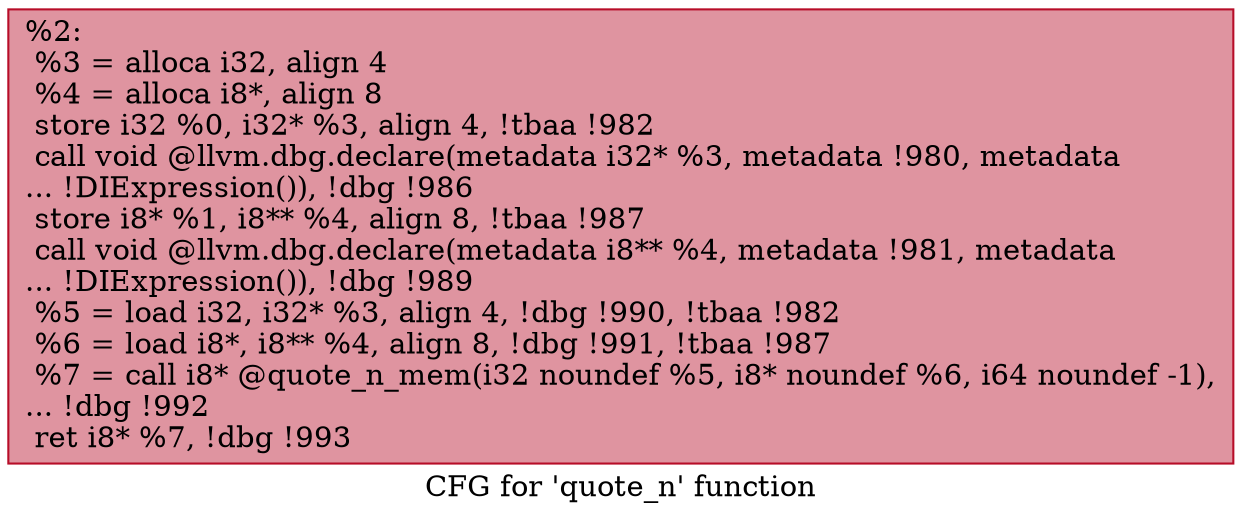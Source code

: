 digraph "CFG for 'quote_n' function" {
	label="CFG for 'quote_n' function";

	Node0x25c7130 [shape=record,color="#b70d28ff", style=filled, fillcolor="#b70d2870",label="{%2:\l  %3 = alloca i32, align 4\l  %4 = alloca i8*, align 8\l  store i32 %0, i32* %3, align 4, !tbaa !982\l  call void @llvm.dbg.declare(metadata i32* %3, metadata !980, metadata\l... !DIExpression()), !dbg !986\l  store i8* %1, i8** %4, align 8, !tbaa !987\l  call void @llvm.dbg.declare(metadata i8** %4, metadata !981, metadata\l... !DIExpression()), !dbg !989\l  %5 = load i32, i32* %3, align 4, !dbg !990, !tbaa !982\l  %6 = load i8*, i8** %4, align 8, !dbg !991, !tbaa !987\l  %7 = call i8* @quote_n_mem(i32 noundef %5, i8* noundef %6, i64 noundef -1),\l... !dbg !992\l  ret i8* %7, !dbg !993\l}"];
}
